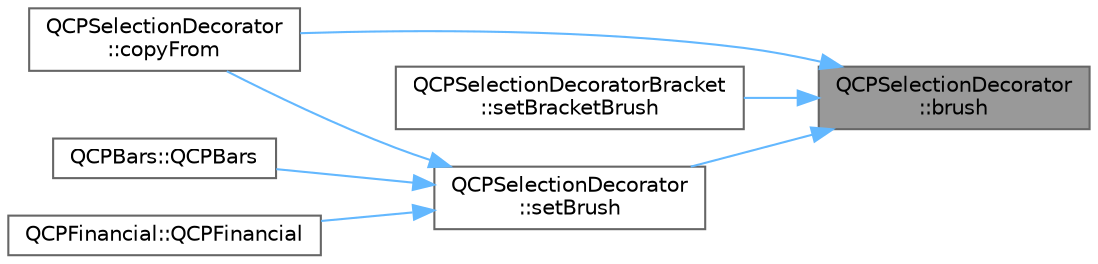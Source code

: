 digraph "QCPSelectionDecorator::brush"
{
 // LATEX_PDF_SIZE
  bgcolor="transparent";
  edge [fontname=Helvetica,fontsize=10,labelfontname=Helvetica,labelfontsize=10];
  node [fontname=Helvetica,fontsize=10,shape=box,height=0.2,width=0.4];
  rankdir="RL";
  Node1 [label="QCPSelectionDecorator\l::brush",height=0.2,width=0.4,color="gray40", fillcolor="grey60", style="filled", fontcolor="black",tooltip=" "];
  Node1 -> Node2 [dir="back",color="steelblue1",style="solid"];
  Node2 [label="QCPSelectionDecorator\l::copyFrom",height=0.2,width=0.4,color="grey40", fillcolor="white", style="filled",URL="$class_q_c_p_selection_decorator.html#a467a8d5cfcab27e862a17c797ac27b8a",tooltip=" "];
  Node1 -> Node3 [dir="back",color="steelblue1",style="solid"];
  Node3 [label="QCPSelectionDecoratorBracket\l::setBracketBrush",height=0.2,width=0.4,color="grey40", fillcolor="white", style="filled",URL="$class_q_c_p_selection_decorator_bracket.html#a2f4ea0bfb0ea980252b76dd349dd53aa",tooltip=" "];
  Node1 -> Node4 [dir="back",color="steelblue1",style="solid"];
  Node4 [label="QCPSelectionDecorator\l::setBrush",height=0.2,width=0.4,color="grey40", fillcolor="white", style="filled",URL="$class_q_c_p_selection_decorator.html#aa74b626be518ea17055f918d423c8c2d",tooltip=" "];
  Node4 -> Node2 [dir="back",color="steelblue1",style="solid"];
  Node4 -> Node5 [dir="back",color="steelblue1",style="solid"];
  Node5 [label="QCPBars::QCPBars",height=0.2,width=0.4,color="grey40", fillcolor="white", style="filled",URL="$class_q_c_p_bars.html#a64006999ad9dff308f40df41cef176ad",tooltip=" "];
  Node4 -> Node6 [dir="back",color="steelblue1",style="solid"];
  Node6 [label="QCPFinancial::QCPFinancial",height=0.2,width=0.4,color="grey40", fillcolor="white", style="filled",URL="$class_q_c_p_financial.html#a4702d5248feeb9d1ec6e3ce725b10b32",tooltip=" "];
}
